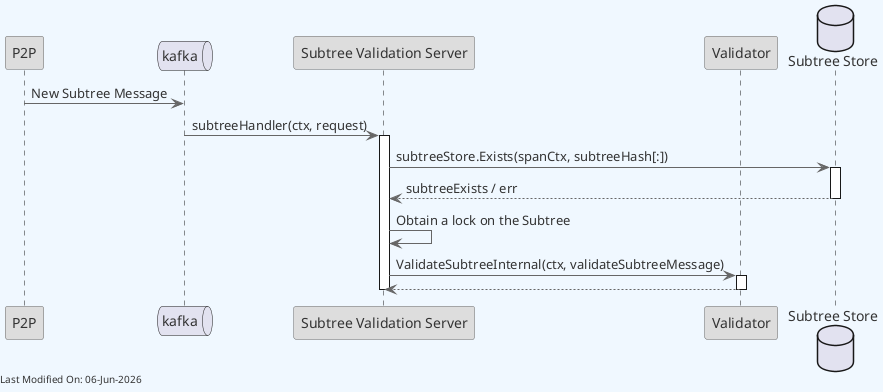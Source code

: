 @startuml
skinparam backgroundColor #F0F8FF
skinparam defaultFontColor #333333
skinparam arrowColor #666666

' Define borders for all elements
skinparam entity {
  BorderColor #666666
  BackgroundColor #DDDDDD
}

skinparam control {
  BorderColor #666666
  BackgroundColor #DDDDDD
}

skinparam participant {
  BorderColor #666666
  BackgroundColor #DDDDDD
}



participant "P2P" as P2P
queue "kafka" as KA
participant "Subtree Validation Server" as SVS
participant "Validator" as Validator
database "Subtree Store" as SubtreeStore

P2P -> KA: New Subtree Message
KA -> SVS: subtreeHandler(ctx, request)
activate SVS

SVS -> SubtreeStore: subtreeStore.Exists(spanCtx, subtreeHash[:])
activate SubtreeStore
SubtreeStore --> SVS: subtreeExists / err
deactivate SubtreeStore

SVS -> SVS: Obtain a lock on the Subtree

SVS -> Validator: ValidateSubtreeInternal(ctx, validateSubtreeMessage)
activate Validator
Validator --> SVS
deactivate Validator
deactivate SVS

deactivate Validator

left footer Last Modified On: %date("dd-MMM-yyyy")

@enduml
